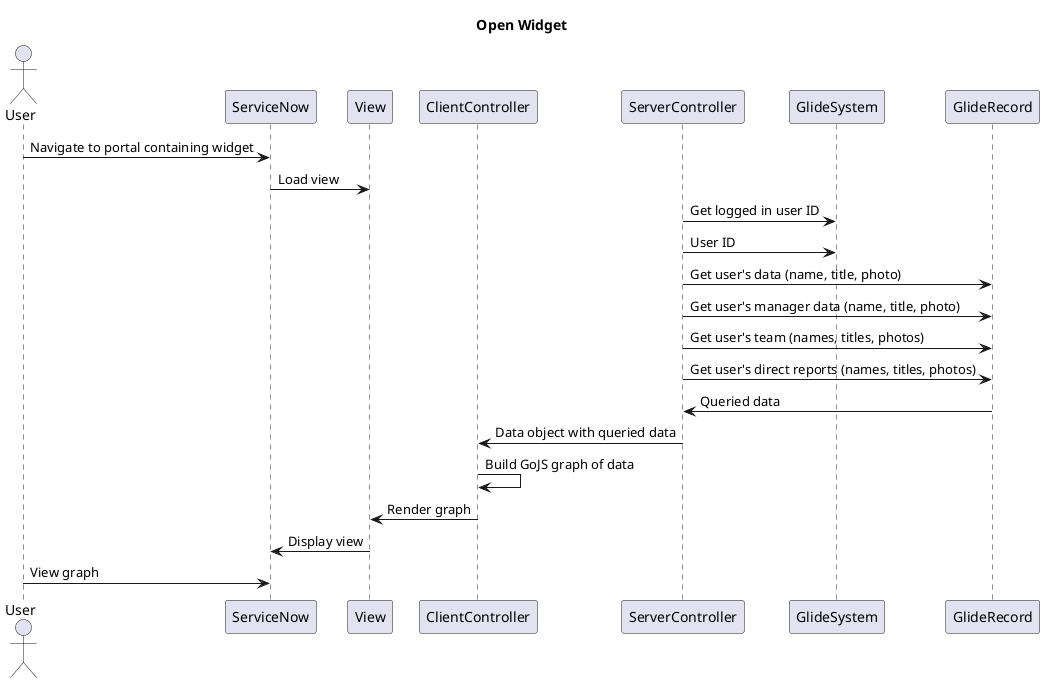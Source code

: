 @startuml
title Open Widget

Actor User
Participant ServiceNow
Participant View
Participant ClientController
Participant ServerController
Participant GlideSystem
Participant GlideRecord

User -> ServiceNow: Navigate to portal containing widget
ServiceNow -> View: Load view

ServerController -> GlideSystem: Get logged in user ID
GlideSystem <- ServerController: User ID
ServerController -> GlideRecord: Get user's data (name, title, photo)
ServerController -> GlideRecord: Get user's manager data (name, title, photo)
ServerController -> GlideRecord: Get user's team (names, titles, photos)
ServerController -> GlideRecord: Get user's direct reports (names, titles, photos)
GlideRecord -> ServerController: Queried data

ServerController -> ClientController: Data object with queried data
ClientController -> ClientController: Build GoJS graph of data
ClientController -> View: Render graph

View -> ServiceNow: Display view
User -> ServiceNow: View graph
@enduml
